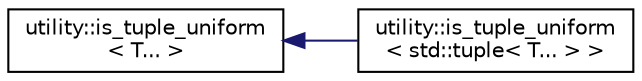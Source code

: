 digraph "Graphical Class Hierarchy"
{
 // LATEX_PDF_SIZE
  edge [fontname="Helvetica",fontsize="10",labelfontname="Helvetica",labelfontsize="10"];
  node [fontname="Helvetica",fontsize="10",shape=record];
  rankdir="LR";
  Node0 [label="utility::is_tuple_uniform\l\< T... \>",height=0.2,width=0.4,color="black", fillcolor="white", style="filled",URL="$structutility_1_1is__tuple__uniform.html",tooltip=" "];
  Node0 -> Node1 [dir="back",color="midnightblue",fontsize="10",style="solid",fontname="Helvetica"];
  Node1 [label="utility::is_tuple_uniform\l\< std::tuple\< T... \> \>",height=0.2,width=0.4,color="black", fillcolor="white", style="filled",URL="$structutility_1_1is__tuple__uniform_3_01std_1_1tuple_3_01T_8_8_8_01_4_01_4.html",tooltip=" "];
}
